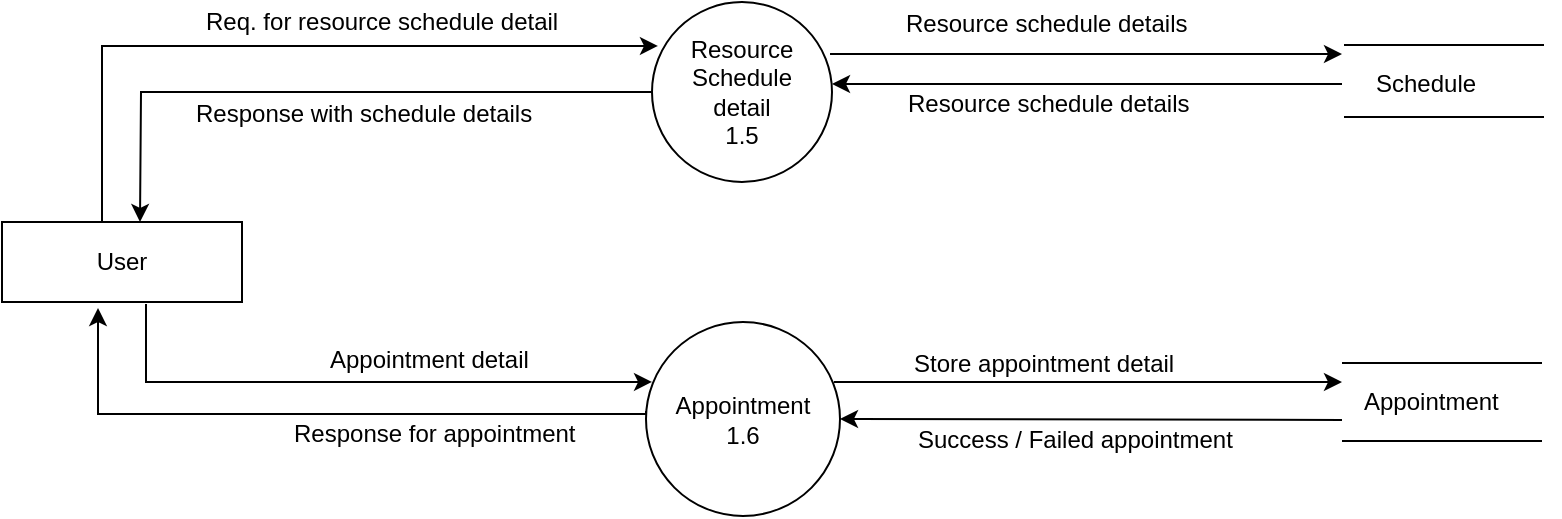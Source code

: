 <mxfile version="10.6.0" type="github"><diagram id="orSwaqRtba9ls59aM7bA" name="Page-1"><mxGraphModel dx="840" dy="470" grid="1" gridSize="10" guides="1" tooltips="1" connect="1" arrows="1" fold="1" page="1" pageScale="1" pageWidth="850" pageHeight="1100" math="0" shadow="0"><root><mxCell id="0"/><mxCell id="1" parent="0"/><mxCell id="iQmCvYFXvtKTN-Ij2ZNH-62" style="edgeStyle=orthogonalEdgeStyle;rounded=0;orthogonalLoop=1;jettySize=auto;html=1;entryX=0.033;entryY=0.244;entryDx=0;entryDy=0;entryPerimeter=0;" edge="1" parent="1" target="iQmCvYFXvtKTN-Ij2ZNH-56"><mxGeometry relative="1" as="geometry"><mxPoint x="330" y="230" as="targetPoint"/><mxPoint x="80" y="310" as="sourcePoint"/><Array as="points"><mxPoint x="80" y="222"/></Array></mxGeometry></mxCell><mxCell id="iQmCvYFXvtKTN-Ij2ZNH-71" style="edgeStyle=orthogonalEdgeStyle;rounded=0;orthogonalLoop=1;jettySize=auto;html=1;entryX=0.031;entryY=0.309;entryDx=0;entryDy=0;entryPerimeter=0;exitX=0.6;exitY=1.025;exitDx=0;exitDy=0;exitPerimeter=0;" edge="1" parent="1" source="iQmCvYFXvtKTN-Ij2ZNH-1" target="iQmCvYFXvtKTN-Ij2ZNH-60"><mxGeometry relative="1" as="geometry"><mxPoint x="180" y="330" as="sourcePoint"/><Array as="points"><mxPoint x="102" y="390"/></Array></mxGeometry></mxCell><mxCell id="iQmCvYFXvtKTN-Ij2ZNH-1" value="User" style="rounded=0;whiteSpace=wrap;html=1;" vertex="1" parent="1"><mxGeometry x="30" y="310" width="120" height="40" as="geometry"/></mxCell><mxCell id="iQmCvYFXvtKTN-Ij2ZNH-9" value="" style="shape=link;html=1;width=39;" edge="1" parent="1"><mxGeometry width="100" relative="1" as="geometry"><mxPoint x="700" y="400" as="sourcePoint"/><mxPoint x="800" y="400" as="targetPoint"/></mxGeometry></mxCell><mxCell id="iQmCvYFXvtKTN-Ij2ZNH-10" value="Appointment" style="text;html=1;resizable=0;points=[];autosize=1;align=left;verticalAlign=top;spacingTop=-4;" vertex="1" parent="1"><mxGeometry x="709" y="390" width="100" height="20" as="geometry"/></mxCell><mxCell id="iQmCvYFXvtKTN-Ij2ZNH-64" style="edgeStyle=orthogonalEdgeStyle;rounded=0;orthogonalLoop=1;jettySize=auto;html=1;exitX=0.989;exitY=0.289;exitDx=0;exitDy=0;exitPerimeter=0;" edge="1" parent="1" source="iQmCvYFXvtKTN-Ij2ZNH-56"><mxGeometry relative="1" as="geometry"><mxPoint x="700" y="226" as="targetPoint"/><Array as="points"><mxPoint x="640" y="226"/></Array></mxGeometry></mxCell><mxCell id="iQmCvYFXvtKTN-Ij2ZNH-67" style="edgeStyle=orthogonalEdgeStyle;rounded=0;orthogonalLoop=1;jettySize=auto;html=1;" edge="1" parent="1" source="iQmCvYFXvtKTN-Ij2ZNH-56"><mxGeometry relative="1" as="geometry"><mxPoint x="99" y="310" as="targetPoint"/></mxGeometry></mxCell><mxCell id="iQmCvYFXvtKTN-Ij2ZNH-56" value="&lt;div&gt;Resource&lt;/div&gt;&lt;div&gt;Schedule&lt;/div&gt;&lt;div&gt;detail&lt;br&gt;&lt;/div&gt;&lt;div&gt;1.5&lt;br&gt;&lt;/div&gt;" style="ellipse;whiteSpace=wrap;html=1;aspect=fixed;" vertex="1" parent="1"><mxGeometry x="355" y="200" width="90" height="90" as="geometry"/></mxCell><mxCell id="iQmCvYFXvtKTN-Ij2ZNH-57" value="" style="shape=link;html=1;width=36;" edge="1" parent="1"><mxGeometry width="50" height="50" relative="1" as="geometry"><mxPoint x="701" y="239.5" as="sourcePoint"/><mxPoint x="801" y="239.5" as="targetPoint"/></mxGeometry></mxCell><mxCell id="iQmCvYFXvtKTN-Ij2ZNH-68" style="edgeStyle=orthogonalEdgeStyle;rounded=0;orthogonalLoop=1;jettySize=auto;html=1;" edge="1" parent="1"><mxGeometry relative="1" as="geometry"><mxPoint x="445" y="241" as="targetPoint"/><mxPoint x="700" y="241" as="sourcePoint"/></mxGeometry></mxCell><mxCell id="iQmCvYFXvtKTN-Ij2ZNH-59" value="Schedule" style="text;html=1;resizable=0;points=[];autosize=1;align=left;verticalAlign=top;spacingTop=-4;" vertex="1" parent="1"><mxGeometry x="715" y="231" width="70" height="20" as="geometry"/></mxCell><mxCell id="iQmCvYFXvtKTN-Ij2ZNH-75" style="edgeStyle=orthogonalEdgeStyle;rounded=0;orthogonalLoop=1;jettySize=auto;html=1;entryX=0.4;entryY=1.075;entryDx=0;entryDy=0;entryPerimeter=0;" edge="1" parent="1" target="iQmCvYFXvtKTN-Ij2ZNH-1"><mxGeometry relative="1" as="geometry"><mxPoint x="80" y="400" as="targetPoint"/><mxPoint x="352" y="404.5" as="sourcePoint"/><Array as="points"><mxPoint x="352" y="406"/><mxPoint x="78" y="406"/></Array></mxGeometry></mxCell><mxCell id="iQmCvYFXvtKTN-Ij2ZNH-78" style="edgeStyle=orthogonalEdgeStyle;rounded=0;orthogonalLoop=1;jettySize=auto;html=1;exitX=1;exitY=0;exitDx=0;exitDy=0;" edge="1" parent="1"><mxGeometry relative="1" as="geometry"><mxPoint x="700" y="390" as="targetPoint"/><mxPoint x="446" y="390" as="sourcePoint"/></mxGeometry></mxCell><mxCell id="iQmCvYFXvtKTN-Ij2ZNH-60" value="&lt;div&gt;Appointment&lt;/div&gt;&lt;div&gt;1.6&lt;br&gt;&lt;/div&gt;" style="ellipse;whiteSpace=wrap;html=1;aspect=fixed;" vertex="1" parent="1"><mxGeometry x="352" y="360" width="97" height="97" as="geometry"/></mxCell><mxCell id="iQmCvYFXvtKTN-Ij2ZNH-63" value="Req. for resource schedule detail" style="text;html=1;resizable=0;points=[];autosize=1;align=left;verticalAlign=top;spacingTop=-4;" vertex="1" parent="1"><mxGeometry x="130" y="200" width="220" height="20" as="geometry"/></mxCell><mxCell id="iQmCvYFXvtKTN-Ij2ZNH-66" value="Resource schedule details" style="text;html=1;resizable=0;points=[];autosize=1;align=left;verticalAlign=top;spacingTop=-4;" vertex="1" parent="1"><mxGeometry x="480" y="201" width="180" height="20" as="geometry"/></mxCell><mxCell id="iQmCvYFXvtKTN-Ij2ZNH-69" value="Resource schedule details" style="text;html=1;resizable=0;points=[];autosize=1;align=left;verticalAlign=top;spacingTop=-4;" vertex="1" parent="1"><mxGeometry x="481" y="241" width="180" height="20" as="geometry"/></mxCell><mxCell id="iQmCvYFXvtKTN-Ij2ZNH-70" value="Response with schedule details" style="text;html=1;resizable=0;points=[];autosize=1;align=left;verticalAlign=top;spacingTop=-4;" vertex="1" parent="1"><mxGeometry x="125" y="246" width="210" height="20" as="geometry"/></mxCell><mxCell id="iQmCvYFXvtKTN-Ij2ZNH-72" value="Appointment detail" style="text;html=1;resizable=0;points=[];autosize=1;align=left;verticalAlign=top;spacingTop=-4;" vertex="1" parent="1"><mxGeometry x="192" y="369" width="130" height="20" as="geometry"/></mxCell><mxCell id="iQmCvYFXvtKTN-Ij2ZNH-76" value="Response for appointment" style="text;html=1;resizable=0;points=[];autosize=1;align=left;verticalAlign=top;spacingTop=-4;" vertex="1" parent="1"><mxGeometry x="174" y="406" width="180" height="20" as="geometry"/></mxCell><mxCell id="iQmCvYFXvtKTN-Ij2ZNH-79" value="Store appointment detail" style="text;html=1;resizable=0;points=[];autosize=1;align=left;verticalAlign=top;spacingTop=-4;" vertex="1" parent="1"><mxGeometry x="484" y="371" width="170" height="20" as="geometry"/></mxCell><mxCell id="iQmCvYFXvtKTN-Ij2ZNH-80" value="" style="endArrow=classic;html=1;entryX=1;entryY=0.5;entryDx=0;entryDy=0;" edge="1" parent="1" target="iQmCvYFXvtKTN-Ij2ZNH-60"><mxGeometry width="50" height="50" relative="1" as="geometry"><mxPoint x="700" y="409" as="sourcePoint"/><mxPoint x="679" y="432" as="targetPoint"/></mxGeometry></mxCell><mxCell id="iQmCvYFXvtKTN-Ij2ZNH-81" value="Success / Failed appointment" style="text;html=1;resizable=0;points=[];autosize=1;align=left;verticalAlign=top;spacingTop=-4;" vertex="1" parent="1"><mxGeometry x="486" y="409" width="200" height="20" as="geometry"/></mxCell></root></mxGraphModel></diagram></mxfile>